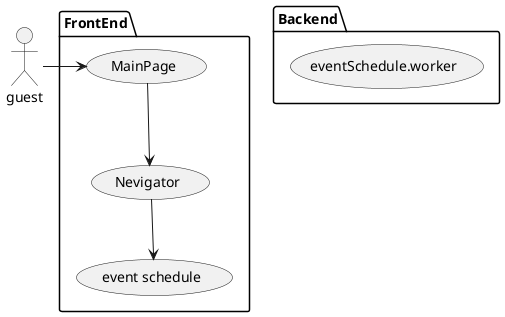 @startuml 
actor guest as g 
package FrontEnd {
    usecase "MainPage" as mp
    usecase "Nevigator" as n
    usecase "event schedule" as es
}
package Backend {
    usecase "eventSchedule.worker" as ew
}
g -> mp
mp -down-> n
n -down-> es

@enduml
